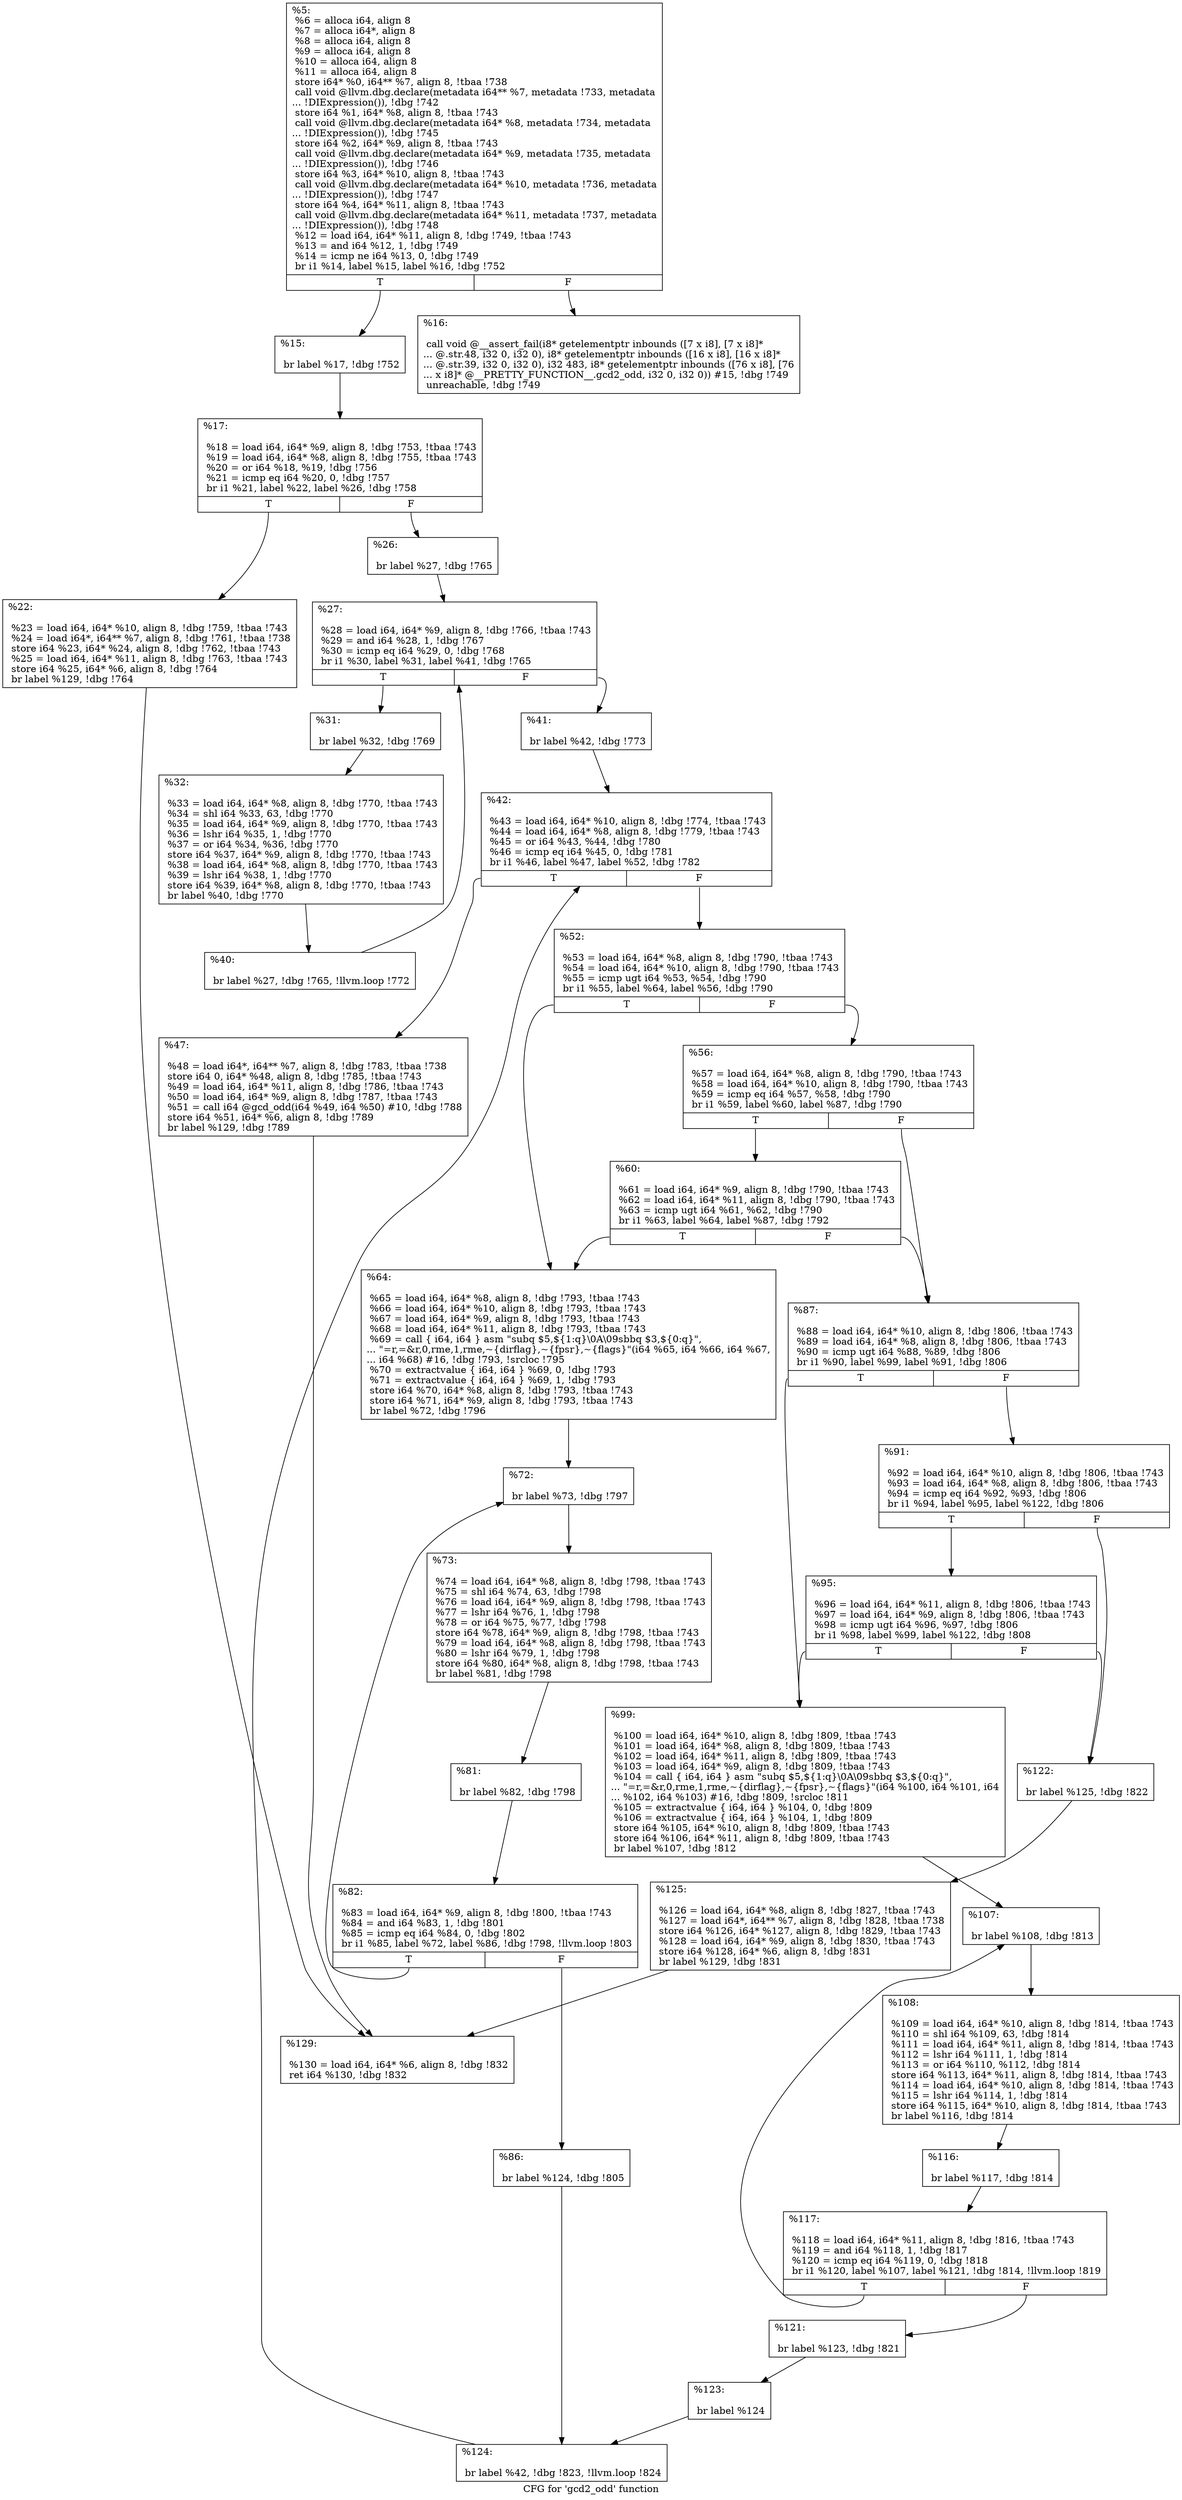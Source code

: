 digraph "CFG for 'gcd2_odd' function" {
	label="CFG for 'gcd2_odd' function";

	Node0x174bca0 [shape=record,label="{%5:\l  %6 = alloca i64, align 8\l  %7 = alloca i64*, align 8\l  %8 = alloca i64, align 8\l  %9 = alloca i64, align 8\l  %10 = alloca i64, align 8\l  %11 = alloca i64, align 8\l  store i64* %0, i64** %7, align 8, !tbaa !738\l  call void @llvm.dbg.declare(metadata i64** %7, metadata !733, metadata\l... !DIExpression()), !dbg !742\l  store i64 %1, i64* %8, align 8, !tbaa !743\l  call void @llvm.dbg.declare(metadata i64* %8, metadata !734, metadata\l... !DIExpression()), !dbg !745\l  store i64 %2, i64* %9, align 8, !tbaa !743\l  call void @llvm.dbg.declare(metadata i64* %9, metadata !735, metadata\l... !DIExpression()), !dbg !746\l  store i64 %3, i64* %10, align 8, !tbaa !743\l  call void @llvm.dbg.declare(metadata i64* %10, metadata !736, metadata\l... !DIExpression()), !dbg !747\l  store i64 %4, i64* %11, align 8, !tbaa !743\l  call void @llvm.dbg.declare(metadata i64* %11, metadata !737, metadata\l... !DIExpression()), !dbg !748\l  %12 = load i64, i64* %11, align 8, !dbg !749, !tbaa !743\l  %13 = and i64 %12, 1, !dbg !749\l  %14 = icmp ne i64 %13, 0, !dbg !749\l  br i1 %14, label %15, label %16, !dbg !752\l|{<s0>T|<s1>F}}"];
	Node0x174bca0:s0 -> Node0x1757c80;
	Node0x174bca0:s1 -> Node0x1757cd0;
	Node0x1757c80 [shape=record,label="{%15:\l\l  br label %17, !dbg !752\l}"];
	Node0x1757c80 -> Node0x1757d20;
	Node0x1757cd0 [shape=record,label="{%16:\l\l  call void @__assert_fail(i8* getelementptr inbounds ([7 x i8], [7 x i8]*\l... @.str.48, i32 0, i32 0), i8* getelementptr inbounds ([16 x i8], [16 x i8]*\l... @.str.39, i32 0, i32 0), i32 483, i8* getelementptr inbounds ([76 x i8], [76\l... x i8]* @__PRETTY_FUNCTION__.gcd2_odd, i32 0, i32 0)) #15, !dbg !749\l  unreachable, !dbg !749\l}"];
	Node0x1757d20 [shape=record,label="{%17:\l\l  %18 = load i64, i64* %9, align 8, !dbg !753, !tbaa !743\l  %19 = load i64, i64* %8, align 8, !dbg !755, !tbaa !743\l  %20 = or i64 %18, %19, !dbg !756\l  %21 = icmp eq i64 %20, 0, !dbg !757\l  br i1 %21, label %22, label %26, !dbg !758\l|{<s0>T|<s1>F}}"];
	Node0x1757d20:s0 -> Node0x1757d70;
	Node0x1757d20:s1 -> Node0x1757dc0;
	Node0x1757d70 [shape=record,label="{%22:\l\l  %23 = load i64, i64* %10, align 8, !dbg !759, !tbaa !743\l  %24 = load i64*, i64** %7, align 8, !dbg !761, !tbaa !738\l  store i64 %23, i64* %24, align 8, !dbg !762, !tbaa !743\l  %25 = load i64, i64* %11, align 8, !dbg !763, !tbaa !743\l  store i64 %25, i64* %6, align 8, !dbg !764\l  br label %129, !dbg !764\l}"];
	Node0x1757d70 -> Node0x1758720;
	Node0x1757dc0 [shape=record,label="{%26:\l\l  br label %27, !dbg !765\l}"];
	Node0x1757dc0 -> Node0x1757e10;
	Node0x1757e10 [shape=record,label="{%27:\l\l  %28 = load i64, i64* %9, align 8, !dbg !766, !tbaa !743\l  %29 = and i64 %28, 1, !dbg !767\l  %30 = icmp eq i64 %29, 0, !dbg !768\l  br i1 %30, label %31, label %41, !dbg !765\l|{<s0>T|<s1>F}}"];
	Node0x1757e10:s0 -> Node0x1757e60;
	Node0x1757e10:s1 -> Node0x1757f50;
	Node0x1757e60 [shape=record,label="{%31:\l\l  br label %32, !dbg !769\l}"];
	Node0x1757e60 -> Node0x1757eb0;
	Node0x1757eb0 [shape=record,label="{%32:\l\l  %33 = load i64, i64* %8, align 8, !dbg !770, !tbaa !743\l  %34 = shl i64 %33, 63, !dbg !770\l  %35 = load i64, i64* %9, align 8, !dbg !770, !tbaa !743\l  %36 = lshr i64 %35, 1, !dbg !770\l  %37 = or i64 %34, %36, !dbg !770\l  store i64 %37, i64* %9, align 8, !dbg !770, !tbaa !743\l  %38 = load i64, i64* %8, align 8, !dbg !770, !tbaa !743\l  %39 = lshr i64 %38, 1, !dbg !770\l  store i64 %39, i64* %8, align 8, !dbg !770, !tbaa !743\l  br label %40, !dbg !770\l}"];
	Node0x1757eb0 -> Node0x1757f00;
	Node0x1757f00 [shape=record,label="{%40:\l\l  br label %27, !dbg !765, !llvm.loop !772\l}"];
	Node0x1757f00 -> Node0x1757e10;
	Node0x1757f50 [shape=record,label="{%41:\l\l  br label %42, !dbg !773\l}"];
	Node0x1757f50 -> Node0x1757fa0;
	Node0x1757fa0 [shape=record,label="{%42:\l\l  %43 = load i64, i64* %10, align 8, !dbg !774, !tbaa !743\l  %44 = load i64, i64* %8, align 8, !dbg !779, !tbaa !743\l  %45 = or i64 %43, %44, !dbg !780\l  %46 = icmp eq i64 %45, 0, !dbg !781\l  br i1 %46, label %47, label %52, !dbg !782\l|{<s0>T|<s1>F}}"];
	Node0x1757fa0:s0 -> Node0x1757ff0;
	Node0x1757fa0:s1 -> Node0x1758040;
	Node0x1757ff0 [shape=record,label="{%47:\l\l  %48 = load i64*, i64** %7, align 8, !dbg !783, !tbaa !738\l  store i64 0, i64* %48, align 8, !dbg !785, !tbaa !743\l  %49 = load i64, i64* %11, align 8, !dbg !786, !tbaa !743\l  %50 = load i64, i64* %9, align 8, !dbg !787, !tbaa !743\l  %51 = call i64 @gcd_odd(i64 %49, i64 %50) #10, !dbg !788\l  store i64 %51, i64* %6, align 8, !dbg !789\l  br label %129, !dbg !789\l}"];
	Node0x1757ff0 -> Node0x1758720;
	Node0x1758040 [shape=record,label="{%52:\l\l  %53 = load i64, i64* %8, align 8, !dbg !790, !tbaa !743\l  %54 = load i64, i64* %10, align 8, !dbg !790, !tbaa !743\l  %55 = icmp ugt i64 %53, %54, !dbg !790\l  br i1 %55, label %64, label %56, !dbg !790\l|{<s0>T|<s1>F}}"];
	Node0x1758040:s0 -> Node0x1758130;
	Node0x1758040:s1 -> Node0x1758090;
	Node0x1758090 [shape=record,label="{%56:\l\l  %57 = load i64, i64* %8, align 8, !dbg !790, !tbaa !743\l  %58 = load i64, i64* %10, align 8, !dbg !790, !tbaa !743\l  %59 = icmp eq i64 %57, %58, !dbg !790\l  br i1 %59, label %60, label %87, !dbg !790\l|{<s0>T|<s1>F}}"];
	Node0x1758090:s0 -> Node0x17580e0;
	Node0x1758090:s1 -> Node0x1758310;
	Node0x17580e0 [shape=record,label="{%60:\l\l  %61 = load i64, i64* %9, align 8, !dbg !790, !tbaa !743\l  %62 = load i64, i64* %11, align 8, !dbg !790, !tbaa !743\l  %63 = icmp ugt i64 %61, %62, !dbg !790\l  br i1 %63, label %64, label %87, !dbg !792\l|{<s0>T|<s1>F}}"];
	Node0x17580e0:s0 -> Node0x1758130;
	Node0x17580e0:s1 -> Node0x1758310;
	Node0x1758130 [shape=record,label="{%64:\l\l  %65 = load i64, i64* %8, align 8, !dbg !793, !tbaa !743\l  %66 = load i64, i64* %10, align 8, !dbg !793, !tbaa !743\l  %67 = load i64, i64* %9, align 8, !dbg !793, !tbaa !743\l  %68 = load i64, i64* %11, align 8, !dbg !793, !tbaa !743\l  %69 = call \{ i64, i64 \} asm \"subq $5,$\{1:q\}\\0A\\09sbbq $3,$\{0:q\}\",\l... \"=r,=&r,0,rme,1,rme,~\{dirflag\},~\{fpsr\},~\{flags\}\"(i64 %65, i64 %66, i64 %67,\l... i64 %68) #16, !dbg !793, !srcloc !795\l  %70 = extractvalue \{ i64, i64 \} %69, 0, !dbg !793\l  %71 = extractvalue \{ i64, i64 \} %69, 1, !dbg !793\l  store i64 %70, i64* %8, align 8, !dbg !793, !tbaa !743\l  store i64 %71, i64* %9, align 8, !dbg !793, !tbaa !743\l  br label %72, !dbg !796\l}"];
	Node0x1758130 -> Node0x1758180;
	Node0x1758180 [shape=record,label="{%72:\l\l  br label %73, !dbg !797\l}"];
	Node0x1758180 -> Node0x17581d0;
	Node0x17581d0 [shape=record,label="{%73:\l\l  %74 = load i64, i64* %8, align 8, !dbg !798, !tbaa !743\l  %75 = shl i64 %74, 63, !dbg !798\l  %76 = load i64, i64* %9, align 8, !dbg !798, !tbaa !743\l  %77 = lshr i64 %76, 1, !dbg !798\l  %78 = or i64 %75, %77, !dbg !798\l  store i64 %78, i64* %9, align 8, !dbg !798, !tbaa !743\l  %79 = load i64, i64* %8, align 8, !dbg !798, !tbaa !743\l  %80 = lshr i64 %79, 1, !dbg !798\l  store i64 %80, i64* %8, align 8, !dbg !798, !tbaa !743\l  br label %81, !dbg !798\l}"];
	Node0x17581d0 -> Node0x1758220;
	Node0x1758220 [shape=record,label="{%81:\l\l  br label %82, !dbg !798\l}"];
	Node0x1758220 -> Node0x1758270;
	Node0x1758270 [shape=record,label="{%82:\l\l  %83 = load i64, i64* %9, align 8, !dbg !800, !tbaa !743\l  %84 = and i64 %83, 1, !dbg !801\l  %85 = icmp eq i64 %84, 0, !dbg !802\l  br i1 %85, label %72, label %86, !dbg !798, !llvm.loop !803\l|{<s0>T|<s1>F}}"];
	Node0x1758270:s0 -> Node0x1758180;
	Node0x1758270:s1 -> Node0x17582c0;
	Node0x17582c0 [shape=record,label="{%86:\l\l  br label %124, !dbg !805\l}"];
	Node0x17582c0 -> Node0x1758680;
	Node0x1758310 [shape=record,label="{%87:\l\l  %88 = load i64, i64* %10, align 8, !dbg !806, !tbaa !743\l  %89 = load i64, i64* %8, align 8, !dbg !806, !tbaa !743\l  %90 = icmp ugt i64 %88, %89, !dbg !806\l  br i1 %90, label %99, label %91, !dbg !806\l|{<s0>T|<s1>F}}"];
	Node0x1758310:s0 -> Node0x1758400;
	Node0x1758310:s1 -> Node0x1758360;
	Node0x1758360 [shape=record,label="{%91:\l\l  %92 = load i64, i64* %10, align 8, !dbg !806, !tbaa !743\l  %93 = load i64, i64* %8, align 8, !dbg !806, !tbaa !743\l  %94 = icmp eq i64 %92, %93, !dbg !806\l  br i1 %94, label %95, label %122, !dbg !806\l|{<s0>T|<s1>F}}"];
	Node0x1758360:s0 -> Node0x17583b0;
	Node0x1758360:s1 -> Node0x17585e0;
	Node0x17583b0 [shape=record,label="{%95:\l\l  %96 = load i64, i64* %11, align 8, !dbg !806, !tbaa !743\l  %97 = load i64, i64* %9, align 8, !dbg !806, !tbaa !743\l  %98 = icmp ugt i64 %96, %97, !dbg !806\l  br i1 %98, label %99, label %122, !dbg !808\l|{<s0>T|<s1>F}}"];
	Node0x17583b0:s0 -> Node0x1758400;
	Node0x17583b0:s1 -> Node0x17585e0;
	Node0x1758400 [shape=record,label="{%99:\l\l  %100 = load i64, i64* %10, align 8, !dbg !809, !tbaa !743\l  %101 = load i64, i64* %8, align 8, !dbg !809, !tbaa !743\l  %102 = load i64, i64* %11, align 8, !dbg !809, !tbaa !743\l  %103 = load i64, i64* %9, align 8, !dbg !809, !tbaa !743\l  %104 = call \{ i64, i64 \} asm \"subq $5,$\{1:q\}\\0A\\09sbbq $3,$\{0:q\}\",\l... \"=r,=&r,0,rme,1,rme,~\{dirflag\},~\{fpsr\},~\{flags\}\"(i64 %100, i64 %101, i64\l... %102, i64 %103) #16, !dbg !809, !srcloc !811\l  %105 = extractvalue \{ i64, i64 \} %104, 0, !dbg !809\l  %106 = extractvalue \{ i64, i64 \} %104, 1, !dbg !809\l  store i64 %105, i64* %10, align 8, !dbg !809, !tbaa !743\l  store i64 %106, i64* %11, align 8, !dbg !809, !tbaa !743\l  br label %107, !dbg !812\l}"];
	Node0x1758400 -> Node0x1758450;
	Node0x1758450 [shape=record,label="{%107:\l\l  br label %108, !dbg !813\l}"];
	Node0x1758450 -> Node0x17584a0;
	Node0x17584a0 [shape=record,label="{%108:\l\l  %109 = load i64, i64* %10, align 8, !dbg !814, !tbaa !743\l  %110 = shl i64 %109, 63, !dbg !814\l  %111 = load i64, i64* %11, align 8, !dbg !814, !tbaa !743\l  %112 = lshr i64 %111, 1, !dbg !814\l  %113 = or i64 %110, %112, !dbg !814\l  store i64 %113, i64* %11, align 8, !dbg !814, !tbaa !743\l  %114 = load i64, i64* %10, align 8, !dbg !814, !tbaa !743\l  %115 = lshr i64 %114, 1, !dbg !814\l  store i64 %115, i64* %10, align 8, !dbg !814, !tbaa !743\l  br label %116, !dbg !814\l}"];
	Node0x17584a0 -> Node0x17584f0;
	Node0x17584f0 [shape=record,label="{%116:\l\l  br label %117, !dbg !814\l}"];
	Node0x17584f0 -> Node0x1758540;
	Node0x1758540 [shape=record,label="{%117:\l\l  %118 = load i64, i64* %11, align 8, !dbg !816, !tbaa !743\l  %119 = and i64 %118, 1, !dbg !817\l  %120 = icmp eq i64 %119, 0, !dbg !818\l  br i1 %120, label %107, label %121, !dbg !814, !llvm.loop !819\l|{<s0>T|<s1>F}}"];
	Node0x1758540:s0 -> Node0x1758450;
	Node0x1758540:s1 -> Node0x1758590;
	Node0x1758590 [shape=record,label="{%121:\l\l  br label %123, !dbg !821\l}"];
	Node0x1758590 -> Node0x1758630;
	Node0x17585e0 [shape=record,label="{%122:\l\l  br label %125, !dbg !822\l}"];
	Node0x17585e0 -> Node0x17586d0;
	Node0x1758630 [shape=record,label="{%123:\l\l  br label %124\l}"];
	Node0x1758630 -> Node0x1758680;
	Node0x1758680 [shape=record,label="{%124:\l\l  br label %42, !dbg !823, !llvm.loop !824\l}"];
	Node0x1758680 -> Node0x1757fa0;
	Node0x17586d0 [shape=record,label="{%125:\l\l  %126 = load i64, i64* %8, align 8, !dbg !827, !tbaa !743\l  %127 = load i64*, i64** %7, align 8, !dbg !828, !tbaa !738\l  store i64 %126, i64* %127, align 8, !dbg !829, !tbaa !743\l  %128 = load i64, i64* %9, align 8, !dbg !830, !tbaa !743\l  store i64 %128, i64* %6, align 8, !dbg !831\l  br label %129, !dbg !831\l}"];
	Node0x17586d0 -> Node0x1758720;
	Node0x1758720 [shape=record,label="{%129:\l\l  %130 = load i64, i64* %6, align 8, !dbg !832\l  ret i64 %130, !dbg !832\l}"];
}
